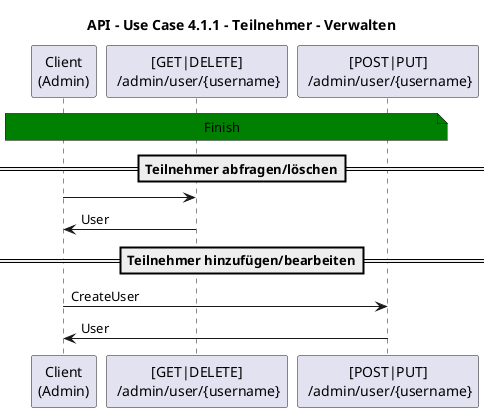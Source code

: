 @startuml
'https://plantuml.com/sequence-diagram

title API - Use Case 4.1.1 - Teilnehmer - Verwalten

note across #green: Finish

==Teilnehmer abfragen/löschen==
"Client\n(Admin)" -> "[GET|DELETE]\n /admin/user/{username}"
"Client\n(Admin)" <- "[GET|DELETE]\n /admin/user/{username}": User

==Teilnehmer hinzufügen/bearbeiten==
"Client\n(Admin)" -> "[POST|PUT]\n /admin/user/{username}": CreateUser
"Client\n(Admin)" <- "[POST|PUT]\n /admin/user/{username}": User
@enduml
@startuml
title Use Case 4.1.1.1 Abrechnungstoken verwalten
note across #yellow: Not Started

==QR-Code erstellen==
"Client\n(Admin)" -> "[POST]\n /admin/user/{username}/qr":
"Client\n(Admin)" <- "[POST]\n /admin/user/{username}/qr": QR-Code-Status

==QR-Code deaktivieren==
"Client\n(Admin)" -> "[DELETE]\n /admin/user/{username}/qr":
"Client\n(Admin)" <- "[DELETE]\n /admin/user/{username}/qr": QR-Code-Status

==QR-Code zum Drucken abfragen==
"Client\n(Admin)" -> "[GET]\n /admin/user/{username}/qr":
"Client\n(Admin)" <- "[GET]\n /admin/user/{username}/qr": QR-Code
@enduml
@startuml
title Use Case 4.2 Produkte Verwalten
note across #blue: Started

==Produkt abfragen/löschen==
"Client\n(Admin)" -> "[GET|DELETE]\n /admin/product/{id}"
"Client\n(Admin)" <- "[GET|DELETE]\n /admin/product/{id}": Product

==Produkt bearbeiten==
"Client\n(Admin)" -> "[PUT]\n /admin/product/{id}": Product
"Client\n(Admin)" <- "[PUT]\n /admin/product/{id}": Product

==Produkt hinzufügen==
"Client\n(Admin)" -> "[POST]\n /admin/product/": Product
"Client\n(Admin)" <- "[POST]\n /admin/product/": Product

@enduml